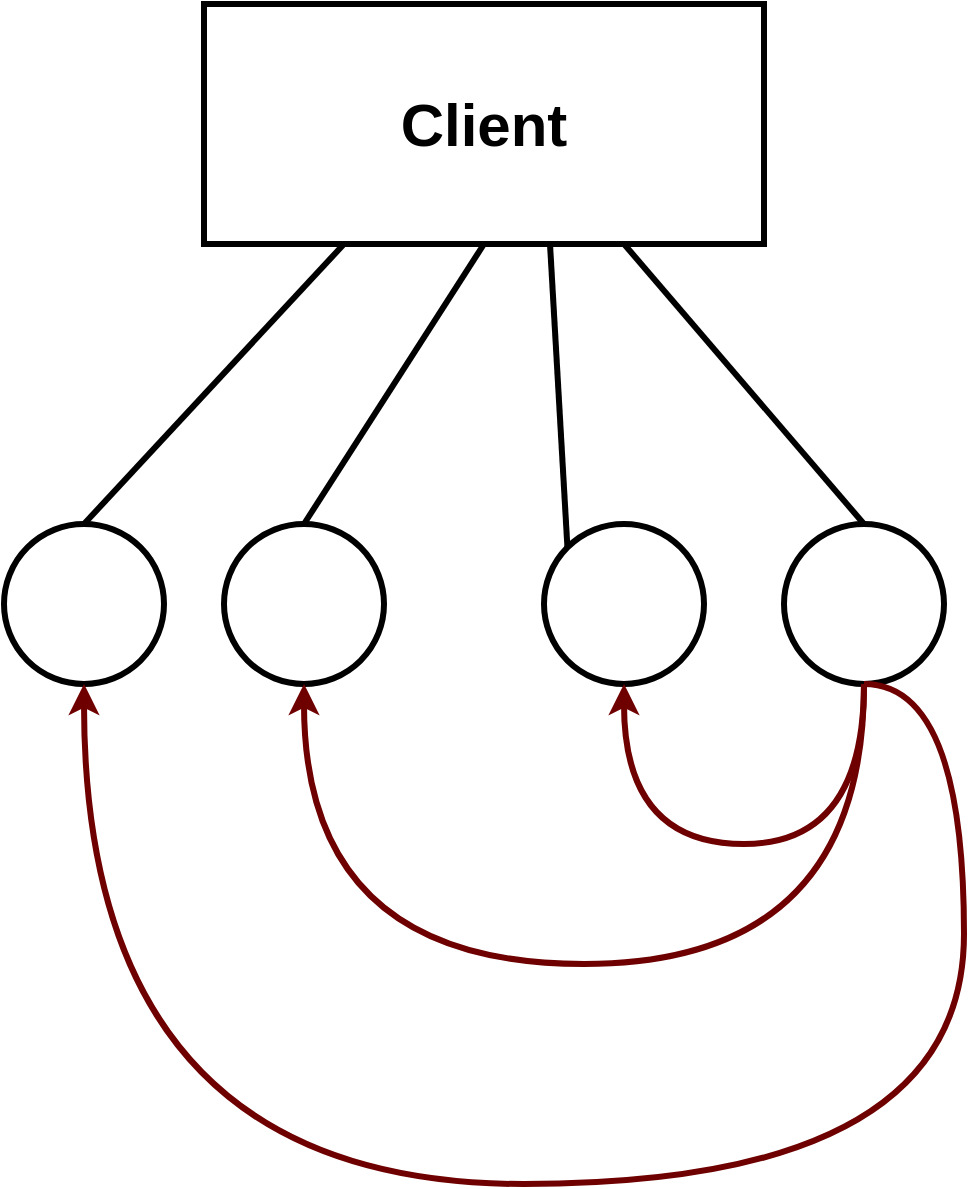 <mxfile version="13.1.3">
    <diagram id="6hGFLwfOUW9BJ-s0fimq" name="Page-1">
        <mxGraphModel dx="866" dy="508" grid="1" gridSize="10" guides="1" tooltips="1" connect="1" arrows="1" fold="1" page="1" pageScale="1" pageWidth="827" pageHeight="1169" math="0" shadow="0">
            <root>
                <mxCell id="0"/>
                <mxCell id="1" parent="0"/>
                <mxCell id="110" value="&lt;b&gt;&lt;font color=&quot;#000000&quot; style=&quot;font-size: 30px&quot;&gt;Client&lt;/font&gt;&lt;/b&gt;" style="rounded=0;whiteSpace=wrap;html=1;fillColor=none;strokeColor=#000000;strokeWidth=3;" parent="1" vertex="1">
                    <mxGeometry x="260" y="200" width="280" height="120" as="geometry"/>
                </mxCell>
                <mxCell id="147" value="" style="ellipse;whiteSpace=wrap;html=1;aspect=fixed;strokeWidth=3;strokeColor=#000000;fillColor=none;" vertex="1" parent="1">
                    <mxGeometry x="160" y="460" width="80" height="80" as="geometry"/>
                </mxCell>
                <mxCell id="148" value="" style="ellipse;whiteSpace=wrap;html=1;aspect=fixed;strokeColor=#000000;strokeWidth=3;fillColor=none;" vertex="1" parent="1">
                    <mxGeometry x="270" y="460" width="80" height="80" as="geometry"/>
                </mxCell>
                <mxCell id="149" value="" style="ellipse;whiteSpace=wrap;html=1;aspect=fixed;strokeColor=#000000;strokeWidth=3;fillColor=none;" vertex="1" parent="1">
                    <mxGeometry x="550" y="460" width="80" height="80" as="geometry"/>
                </mxCell>
                <mxCell id="150" value="" style="endArrow=none;html=1;exitX=0.5;exitY=0;exitDx=0;exitDy=0;entryX=0.25;entryY=1;entryDx=0;entryDy=0;strokeColor=#000000;strokeWidth=3;" edge="1" parent="1" source="147" target="110">
                    <mxGeometry width="50" height="50" relative="1" as="geometry">
                        <mxPoint x="300" y="390" as="sourcePoint"/>
                        <mxPoint x="350" y="340" as="targetPoint"/>
                    </mxGeometry>
                </mxCell>
                <mxCell id="151" value="" style="endArrow=none;html=1;exitX=0.5;exitY=0;exitDx=0;exitDy=0;entryX=0.5;entryY=1;entryDx=0;entryDy=0;strokeWidth=3;strokeColor=#000000;" edge="1" parent="1" source="148" target="110">
                    <mxGeometry width="50" height="50" relative="1" as="geometry">
                        <mxPoint x="370" y="390" as="sourcePoint"/>
                        <mxPoint x="420" y="340" as="targetPoint"/>
                    </mxGeometry>
                </mxCell>
                <mxCell id="152" value="" style="endArrow=none;html=1;entryX=0.75;entryY=1;entryDx=0;entryDy=0;exitX=0.5;exitY=0;exitDx=0;exitDy=0;strokeColor=#000000;strokeWidth=3;" edge="1" parent="1" source="149" target="110">
                    <mxGeometry width="50" height="50" relative="1" as="geometry">
                        <mxPoint x="480" y="370" as="sourcePoint"/>
                        <mxPoint x="530" y="320" as="targetPoint"/>
                    </mxGeometry>
                </mxCell>
                <mxCell id="154" value="" style="endArrow=none;html=1;strokeColor=#000000;strokeWidth=3;exitX=0;exitY=0;exitDx=0;exitDy=0;" edge="1" parent="1" source="155">
                    <mxGeometry width="50" height="50" relative="1" as="geometry">
                        <mxPoint x="480" y="480" as="sourcePoint"/>
                        <mxPoint x="433" y="320" as="targetPoint"/>
                    </mxGeometry>
                </mxCell>
                <mxCell id="155" value="" style="ellipse;whiteSpace=wrap;html=1;aspect=fixed;strokeColor=#000000;strokeWidth=3;fillColor=none;" vertex="1" parent="1">
                    <mxGeometry x="430" y="460" width="80" height="80" as="geometry"/>
                </mxCell>
                <mxCell id="156" value="" style="endArrow=classic;html=1;strokeColor=#6F0000;strokeWidth=3;exitX=0.5;exitY=1;exitDx=0;exitDy=0;entryX=0.5;entryY=1;entryDx=0;entryDy=0;edgeStyle=orthogonalEdgeStyle;curved=1;fillColor=#a20025;" edge="1" parent="1" source="149" target="155">
                    <mxGeometry width="50" height="50" relative="1" as="geometry">
                        <mxPoint x="480" y="660" as="sourcePoint"/>
                        <mxPoint x="530" y="610" as="targetPoint"/>
                        <Array as="points">
                            <mxPoint x="590" y="620"/>
                            <mxPoint x="470" y="620"/>
                        </Array>
                    </mxGeometry>
                </mxCell>
                <mxCell id="157" value="" style="endArrow=classic;html=1;strokeColor=#6F0000;strokeWidth=3;exitX=0.5;exitY=1;exitDx=0;exitDy=0;edgeStyle=orthogonalEdgeStyle;entryX=0.5;entryY=1;entryDx=0;entryDy=0;curved=1;fillColor=#a20025;" edge="1" parent="1" source="149" target="148">
                    <mxGeometry width="50" height="50" relative="1" as="geometry">
                        <mxPoint x="370" y="690" as="sourcePoint"/>
                        <mxPoint x="420" y="640" as="targetPoint"/>
                        <Array as="points">
                            <mxPoint x="590" y="680"/>
                            <mxPoint x="310" y="680"/>
                        </Array>
                    </mxGeometry>
                </mxCell>
                <mxCell id="158" value="" style="endArrow=classic;html=1;strokeColor=#6F0000;strokeWidth=3;edgeStyle=orthogonalEdgeStyle;curved=1;entryX=0.5;entryY=1;entryDx=0;entryDy=0;fillColor=#a20025;" edge="1" parent="1" target="147">
                    <mxGeometry width="50" height="50" relative="1" as="geometry">
                        <mxPoint x="590" y="540" as="sourcePoint"/>
                        <mxPoint x="480" y="790" as="targetPoint"/>
                        <Array as="points">
                            <mxPoint x="640" y="540"/>
                            <mxPoint x="640" y="790"/>
                            <mxPoint x="200" y="790"/>
                        </Array>
                    </mxGeometry>
                </mxCell>
            </root>
        </mxGraphModel>
    </diagram>
</mxfile>